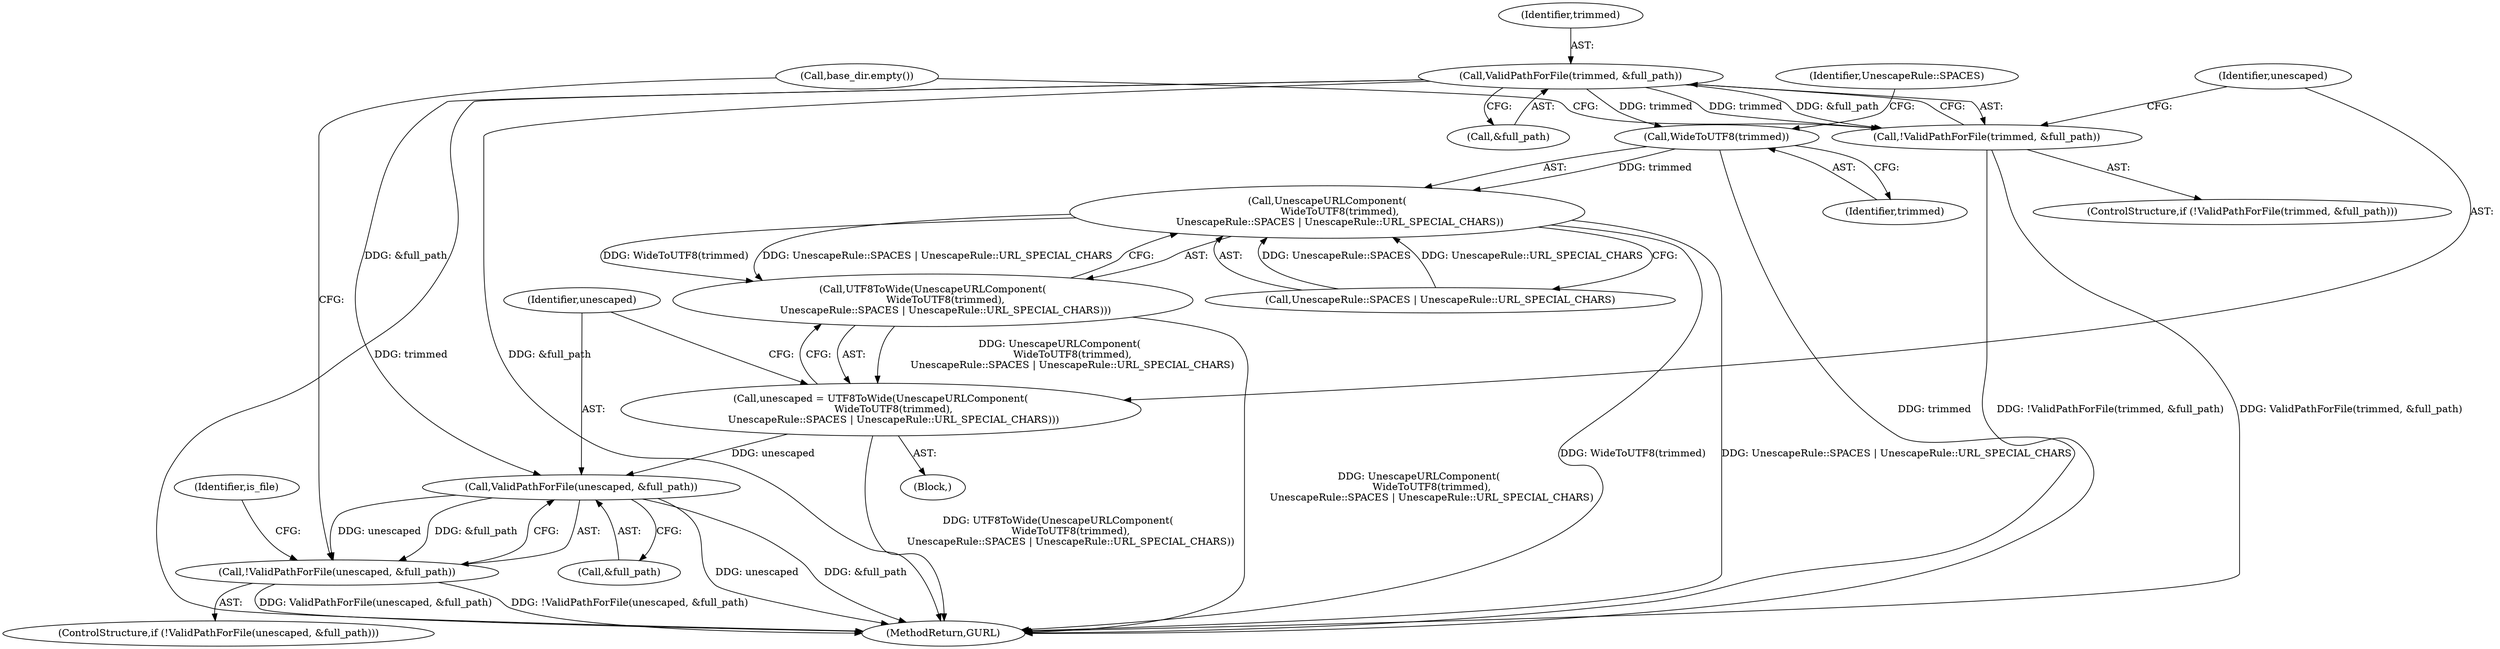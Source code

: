 digraph "1_Chrome_a64c3cf0ab6da24a9a010a45ebe4794422d40c71@del" {
"1000126" [label="(Call,ValidPathForFile(trimmed, &full_path))"];
"1000125" [label="(Call,!ValidPathForFile(trimmed, &full_path))"];
"1000136" [label="(Call,WideToUTF8(trimmed))"];
"1000135" [label="(Call,UnescapeURLComponent(\n        WideToUTF8(trimmed),\n        UnescapeRule::SPACES | UnescapeRule::URL_SPECIAL_CHARS))"];
"1000134" [label="(Call,UTF8ToWide(UnescapeURLComponent(\n        WideToUTF8(trimmed),\n        UnescapeRule::SPACES | UnescapeRule::URL_SPECIAL_CHARS)))"];
"1000132" [label="(Call,unescaped = UTF8ToWide(UnescapeURLComponent(\n        WideToUTF8(trimmed),\n        UnescapeRule::SPACES | UnescapeRule::URL_SPECIAL_CHARS)))"];
"1000143" [label="(Call,ValidPathForFile(unescaped, &full_path))"];
"1000142" [label="(Call,!ValidPathForFile(unescaped, &full_path))"];
"1000127" [label="(Identifier,trimmed)"];
"1000126" [label="(Call,ValidPathForFile(trimmed, &full_path))"];
"1000145" [label="(Call,&full_path)"];
"1000139" [label="(Identifier,UnescapeRule::SPACES)"];
"1000124" [label="(ControlStructure,if (!ValidPathForFile(trimmed, &full_path)))"];
"1000125" [label="(Call,!ValidPathForFile(trimmed, &full_path))"];
"1000185" [label="(MethodReturn,GURL)"];
"1000136" [label="(Call,WideToUTF8(trimmed))"];
"1000143" [label="(Call,ValidPathForFile(unescaped, &full_path))"];
"1000135" [label="(Call,UnescapeURLComponent(\n        WideToUTF8(trimmed),\n        UnescapeRule::SPACES | UnescapeRule::URL_SPECIAL_CHARS))"];
"1000133" [label="(Identifier,unescaped)"];
"1000137" [label="(Identifier,trimmed)"];
"1000142" [label="(Call,!ValidPathForFile(unescaped, &full_path))"];
"1000132" [label="(Call,unescaped = UTF8ToWide(UnescapeURLComponent(\n        WideToUTF8(trimmed),\n        UnescapeRule::SPACES | UnescapeRule::URL_SPECIAL_CHARS)))"];
"1000134" [label="(Call,UTF8ToWide(UnescapeURLComponent(\n        WideToUTF8(trimmed),\n        UnescapeRule::SPACES | UnescapeRule::URL_SPECIAL_CHARS)))"];
"1000138" [label="(Call,UnescapeRule::SPACES | UnescapeRule::URL_SPECIAL_CHARS)"];
"1000141" [label="(ControlStructure,if (!ValidPathForFile(unescaped, &full_path)))"];
"1000152" [label="(Call,base_dir.empty())"];
"1000148" [label="(Identifier,is_file)"];
"1000128" [label="(Call,&full_path)"];
"1000130" [label="(Block,)"];
"1000144" [label="(Identifier,unescaped)"];
"1000126" -> "1000125"  [label="AST: "];
"1000126" -> "1000128"  [label="CFG: "];
"1000127" -> "1000126"  [label="AST: "];
"1000128" -> "1000126"  [label="AST: "];
"1000125" -> "1000126"  [label="CFG: "];
"1000126" -> "1000185"  [label="DDG: trimmed"];
"1000126" -> "1000185"  [label="DDG: &full_path"];
"1000126" -> "1000125"  [label="DDG: trimmed"];
"1000126" -> "1000125"  [label="DDG: &full_path"];
"1000126" -> "1000136"  [label="DDG: trimmed"];
"1000126" -> "1000143"  [label="DDG: &full_path"];
"1000125" -> "1000124"  [label="AST: "];
"1000133" -> "1000125"  [label="CFG: "];
"1000152" -> "1000125"  [label="CFG: "];
"1000125" -> "1000185"  [label="DDG: !ValidPathForFile(trimmed, &full_path)"];
"1000125" -> "1000185"  [label="DDG: ValidPathForFile(trimmed, &full_path)"];
"1000136" -> "1000135"  [label="AST: "];
"1000136" -> "1000137"  [label="CFG: "];
"1000137" -> "1000136"  [label="AST: "];
"1000139" -> "1000136"  [label="CFG: "];
"1000136" -> "1000185"  [label="DDG: trimmed"];
"1000136" -> "1000135"  [label="DDG: trimmed"];
"1000135" -> "1000134"  [label="AST: "];
"1000135" -> "1000138"  [label="CFG: "];
"1000138" -> "1000135"  [label="AST: "];
"1000134" -> "1000135"  [label="CFG: "];
"1000135" -> "1000185"  [label="DDG: WideToUTF8(trimmed)"];
"1000135" -> "1000185"  [label="DDG: UnescapeRule::SPACES | UnescapeRule::URL_SPECIAL_CHARS"];
"1000135" -> "1000134"  [label="DDG: WideToUTF8(trimmed)"];
"1000135" -> "1000134"  [label="DDG: UnescapeRule::SPACES | UnescapeRule::URL_SPECIAL_CHARS"];
"1000138" -> "1000135"  [label="DDG: UnescapeRule::SPACES"];
"1000138" -> "1000135"  [label="DDG: UnescapeRule::URL_SPECIAL_CHARS"];
"1000134" -> "1000132"  [label="AST: "];
"1000132" -> "1000134"  [label="CFG: "];
"1000134" -> "1000185"  [label="DDG: UnescapeURLComponent(\n        WideToUTF8(trimmed),\n        UnescapeRule::SPACES | UnescapeRule::URL_SPECIAL_CHARS)"];
"1000134" -> "1000132"  [label="DDG: UnescapeURLComponent(\n        WideToUTF8(trimmed),\n        UnescapeRule::SPACES | UnescapeRule::URL_SPECIAL_CHARS)"];
"1000132" -> "1000130"  [label="AST: "];
"1000133" -> "1000132"  [label="AST: "];
"1000144" -> "1000132"  [label="CFG: "];
"1000132" -> "1000185"  [label="DDG: UTF8ToWide(UnescapeURLComponent(\n        WideToUTF8(trimmed),\n        UnescapeRule::SPACES | UnescapeRule::URL_SPECIAL_CHARS))"];
"1000132" -> "1000143"  [label="DDG: unescaped"];
"1000143" -> "1000142"  [label="AST: "];
"1000143" -> "1000145"  [label="CFG: "];
"1000144" -> "1000143"  [label="AST: "];
"1000145" -> "1000143"  [label="AST: "];
"1000142" -> "1000143"  [label="CFG: "];
"1000143" -> "1000185"  [label="DDG: unescaped"];
"1000143" -> "1000185"  [label="DDG: &full_path"];
"1000143" -> "1000142"  [label="DDG: unescaped"];
"1000143" -> "1000142"  [label="DDG: &full_path"];
"1000142" -> "1000141"  [label="AST: "];
"1000148" -> "1000142"  [label="CFG: "];
"1000152" -> "1000142"  [label="CFG: "];
"1000142" -> "1000185"  [label="DDG: !ValidPathForFile(unescaped, &full_path)"];
"1000142" -> "1000185"  [label="DDG: ValidPathForFile(unescaped, &full_path)"];
}
